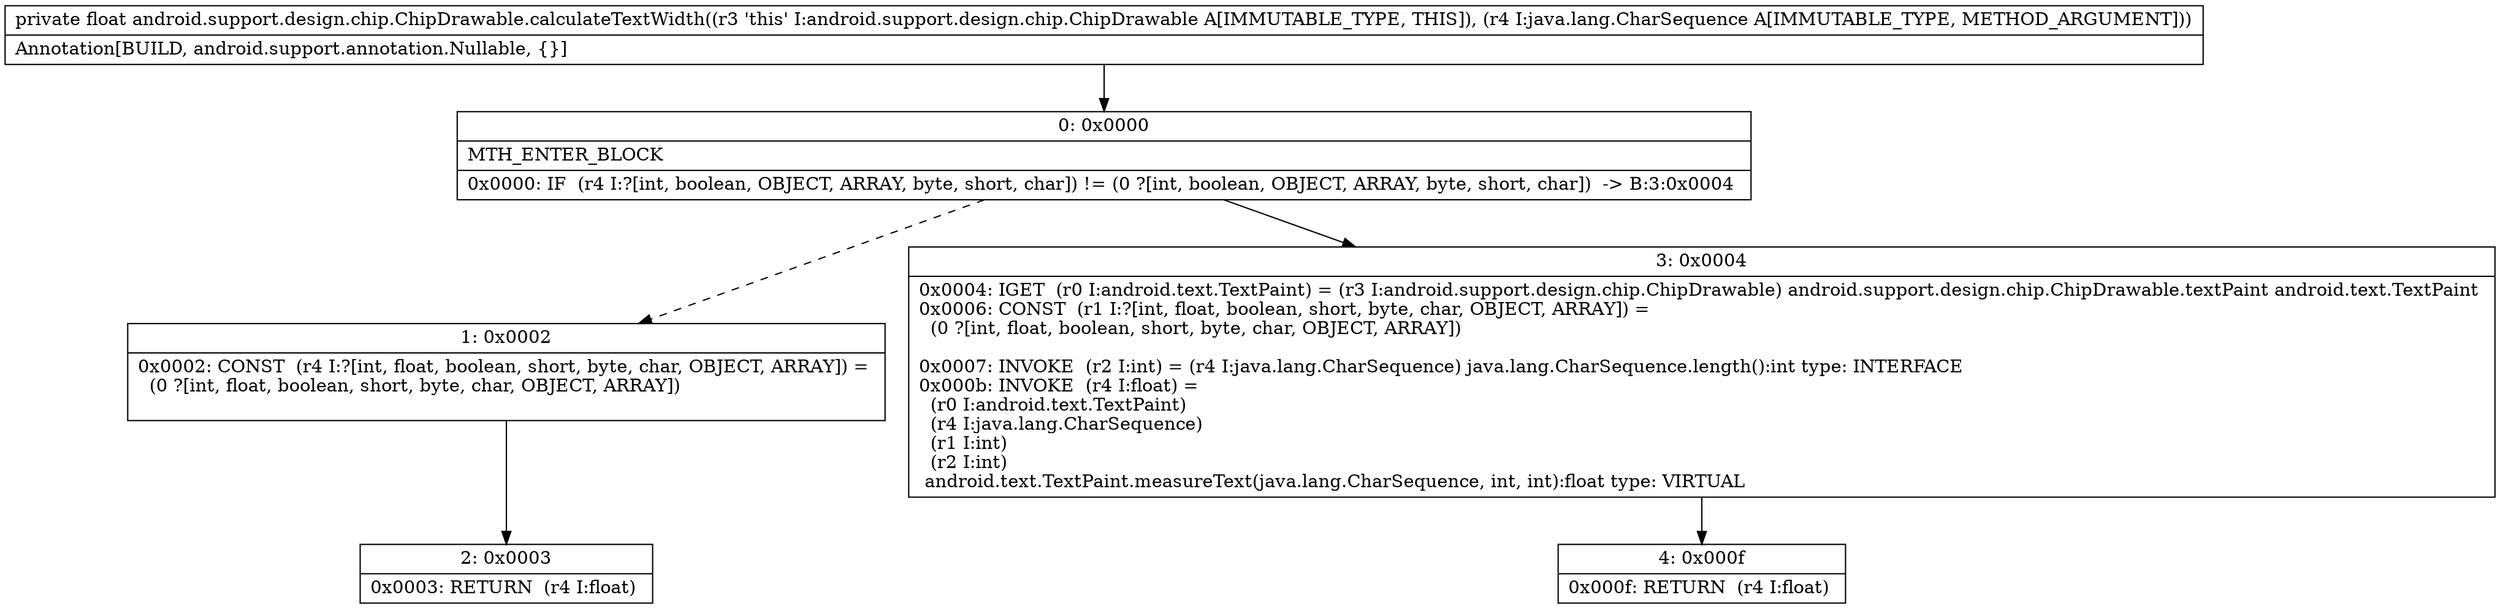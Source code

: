 digraph "CFG forandroid.support.design.chip.ChipDrawable.calculateTextWidth(Ljava\/lang\/CharSequence;)F" {
Node_0 [shape=record,label="{0\:\ 0x0000|MTH_ENTER_BLOCK\l|0x0000: IF  (r4 I:?[int, boolean, OBJECT, ARRAY, byte, short, char]) != (0 ?[int, boolean, OBJECT, ARRAY, byte, short, char])  \-\> B:3:0x0004 \l}"];
Node_1 [shape=record,label="{1\:\ 0x0002|0x0002: CONST  (r4 I:?[int, float, boolean, short, byte, char, OBJECT, ARRAY]) = \l  (0 ?[int, float, boolean, short, byte, char, OBJECT, ARRAY])\l \l}"];
Node_2 [shape=record,label="{2\:\ 0x0003|0x0003: RETURN  (r4 I:float) \l}"];
Node_3 [shape=record,label="{3\:\ 0x0004|0x0004: IGET  (r0 I:android.text.TextPaint) = (r3 I:android.support.design.chip.ChipDrawable) android.support.design.chip.ChipDrawable.textPaint android.text.TextPaint \l0x0006: CONST  (r1 I:?[int, float, boolean, short, byte, char, OBJECT, ARRAY]) = \l  (0 ?[int, float, boolean, short, byte, char, OBJECT, ARRAY])\l \l0x0007: INVOKE  (r2 I:int) = (r4 I:java.lang.CharSequence) java.lang.CharSequence.length():int type: INTERFACE \l0x000b: INVOKE  (r4 I:float) = \l  (r0 I:android.text.TextPaint)\l  (r4 I:java.lang.CharSequence)\l  (r1 I:int)\l  (r2 I:int)\l android.text.TextPaint.measureText(java.lang.CharSequence, int, int):float type: VIRTUAL \l}"];
Node_4 [shape=record,label="{4\:\ 0x000f|0x000f: RETURN  (r4 I:float) \l}"];
MethodNode[shape=record,label="{private float android.support.design.chip.ChipDrawable.calculateTextWidth((r3 'this' I:android.support.design.chip.ChipDrawable A[IMMUTABLE_TYPE, THIS]), (r4 I:java.lang.CharSequence A[IMMUTABLE_TYPE, METHOD_ARGUMENT]))  | Annotation[BUILD, android.support.annotation.Nullable, \{\}]\l}"];
MethodNode -> Node_0;
Node_0 -> Node_1[style=dashed];
Node_0 -> Node_3;
Node_1 -> Node_2;
Node_3 -> Node_4;
}

